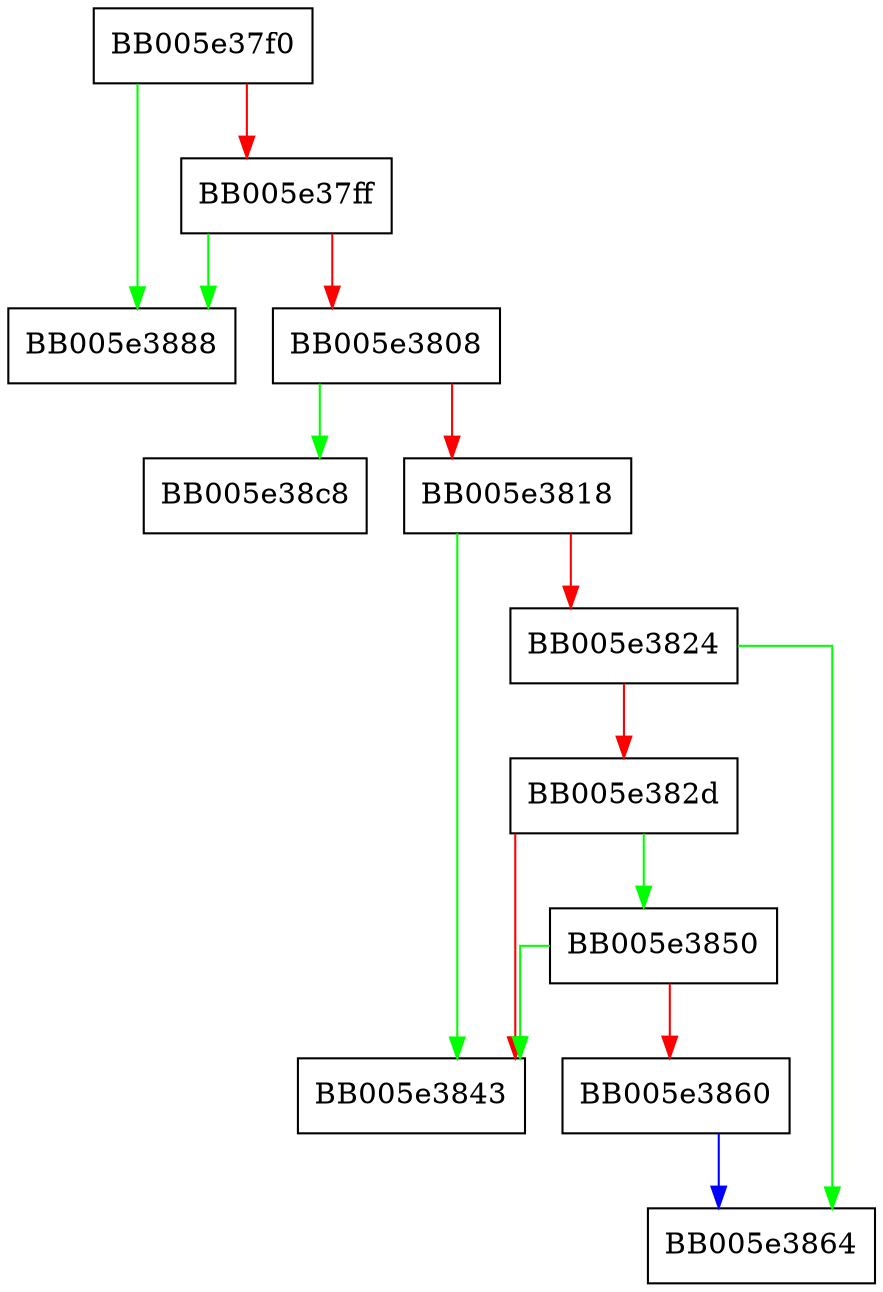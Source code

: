 digraph OSSL_HTTP_REQ_CTX_add1_header {
  node [shape="box"];
  graph [splines=ortho];
  BB005e37f0 -> BB005e3888 [color="green"];
  BB005e37f0 -> BB005e37ff [color="red"];
  BB005e37ff -> BB005e3888 [color="green"];
  BB005e37ff -> BB005e3808 [color="red"];
  BB005e3808 -> BB005e38c8 [color="green"];
  BB005e3808 -> BB005e3818 [color="red"];
  BB005e3818 -> BB005e3843 [color="green"];
  BB005e3818 -> BB005e3824 [color="red"];
  BB005e3824 -> BB005e3864 [color="green"];
  BB005e3824 -> BB005e382d [color="red"];
  BB005e382d -> BB005e3850 [color="green"];
  BB005e382d -> BB005e3843 [color="red"];
  BB005e3850 -> BB005e3843 [color="green"];
  BB005e3850 -> BB005e3860 [color="red"];
  BB005e3860 -> BB005e3864 [color="blue"];
}